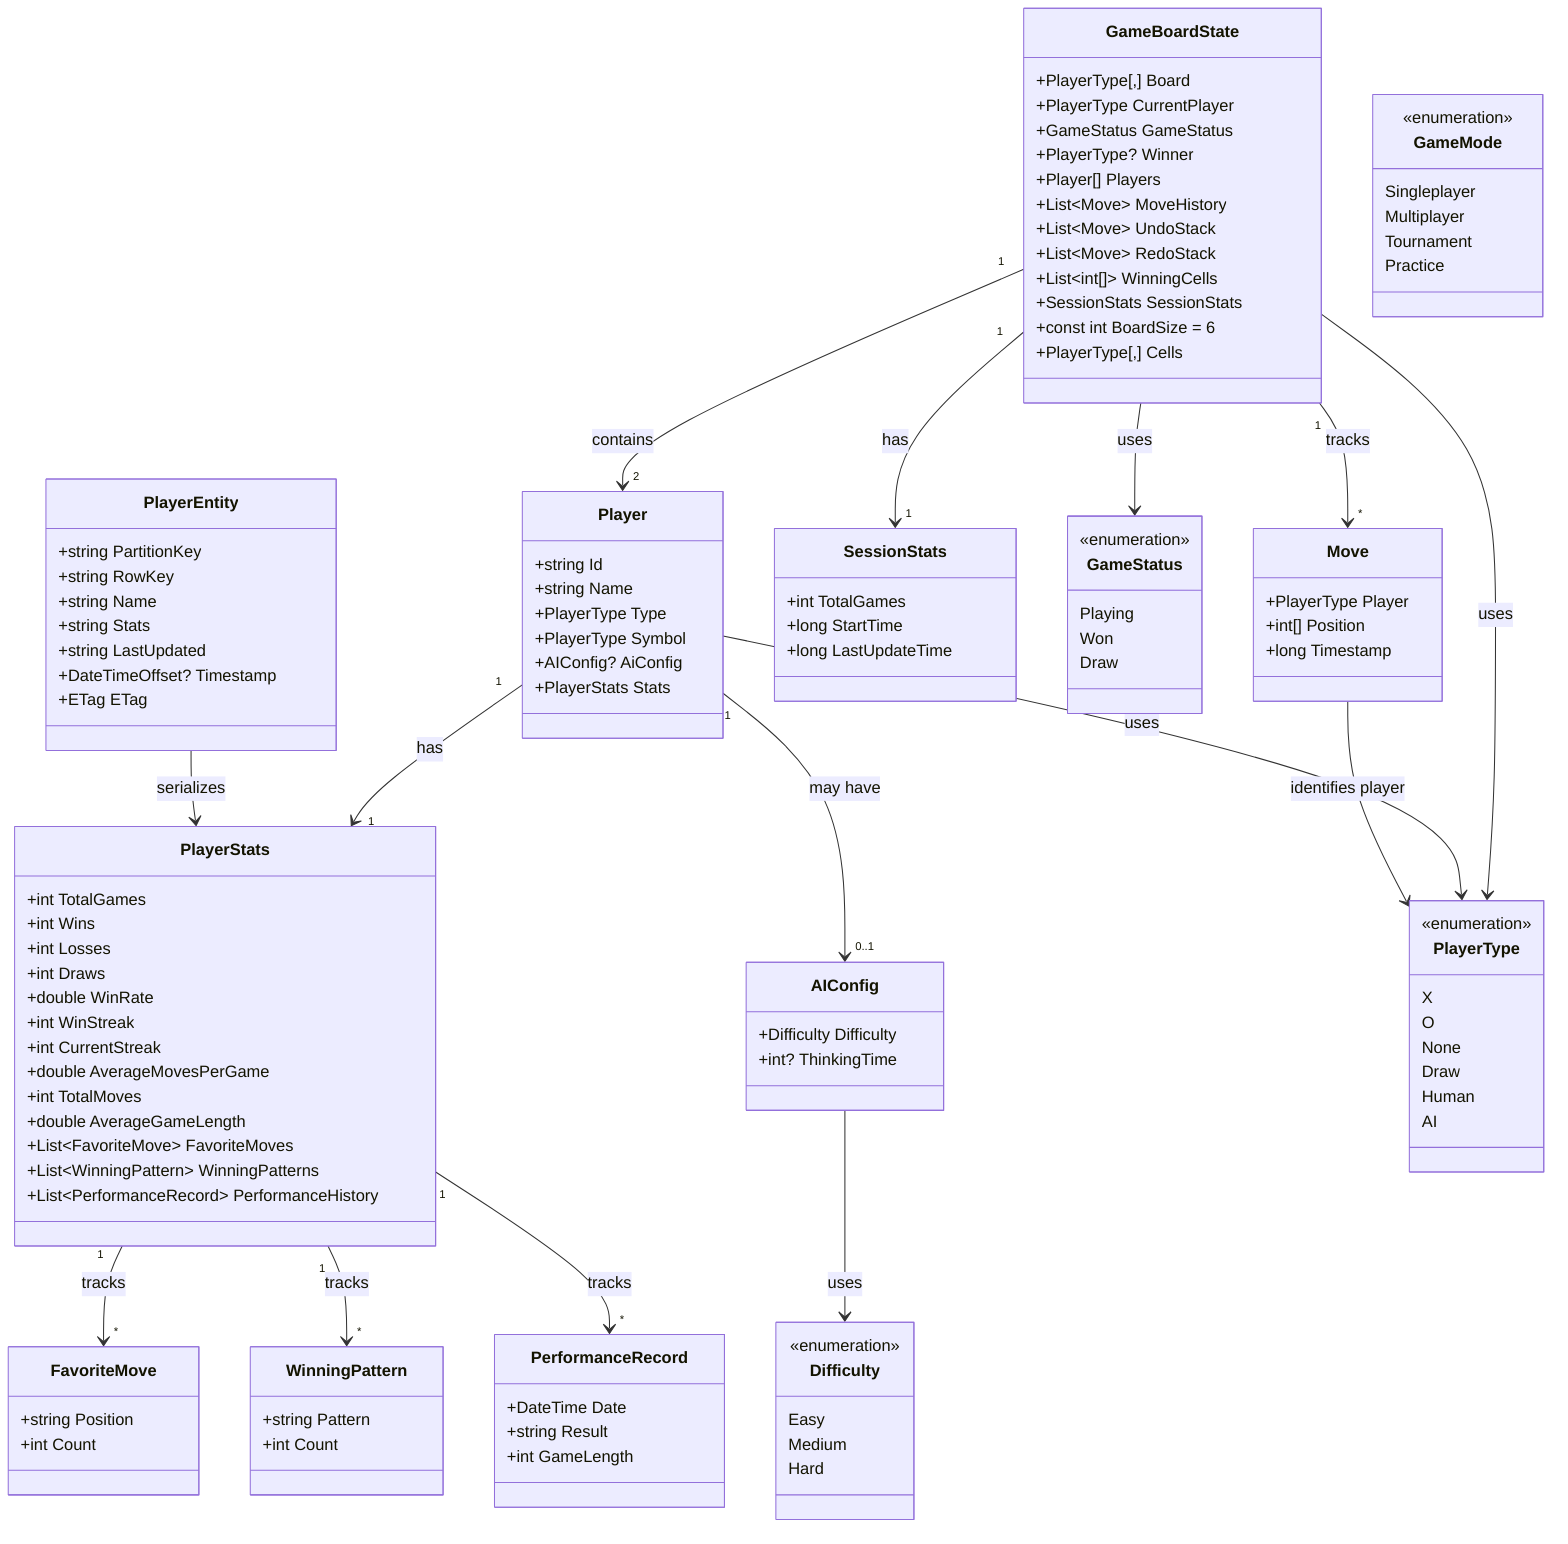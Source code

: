 classDiagram
    class GameBoardState {
        +PlayerType[,] Board
        +PlayerType CurrentPlayer
        +GameStatus GameStatus
        +PlayerType? Winner
        +Player[] Players
        +List~Move~ MoveHistory
        +List~Move~ UndoStack
        +List~Move~ RedoStack
        +List~int[]~ WinningCells
        +SessionStats SessionStats
        +const int BoardSize = 6
        +PlayerType[,] Cells
    }
    
    class Player {
        +string Id
        +string Name
        +PlayerType Type
        +PlayerType Symbol
        +AIConfig? AiConfig
        +PlayerStats Stats
    }
    
    class Move {
        +PlayerType Player
        +int[] Position
        +long Timestamp
    }
    
    class PlayerStats {
        +int TotalGames
        +int Wins
        +int Losses
        +int Draws
        +double WinRate
        +int WinStreak
        +int CurrentStreak
        +double AverageMovesPerGame
        +int TotalMoves
        +double AverageGameLength
        +List~FavoriteMove~ FavoriteMoves
        +List~WinningPattern~ WinningPatterns
        +List~PerformanceRecord~ PerformanceHistory
    }
    
    class FavoriteMove {
        +string Position
        +int Count
    }
    
    class WinningPattern {
        +string Pattern
        +int Count
    }
    
    class PerformanceRecord {
        +DateTime Date
        +string Result
        +int GameLength
    }
    
    class AIConfig {
        +Difficulty Difficulty
        +int? ThinkingTime
    }
    
    class SessionStats {
        +int TotalGames
        +long StartTime
        +long LastUpdateTime
    }
    
    class GameStatus {
        <<enumeration>>
        Playing
        Won
        Draw
    }
    
    class PlayerType {
        <<enumeration>>
        X
        O
        None
        Draw
        Human
        AI
    }
    
    class Difficulty {
        <<enumeration>>
        Easy
        Medium
        Hard
    }
    
    class GameMode {
        <<enumeration>>
        Singleplayer
        Multiplayer
        Tournament
        Practice
    }
    
    class PlayerEntity {
        +string PartitionKey
        +string RowKey
        +string Name
        +string Stats
        +string LastUpdated
        +DateTimeOffset? Timestamp
        +ETag ETag
    }
    
    %% Relationships
    GameBoardState "1" --> "2" Player : contains
    GameBoardState "1" --> "*" Move : tracks
    GameBoardState "1" --> "1" SessionStats : has
    GameBoardState --> GameStatus : uses
    GameBoardState --> PlayerType : uses
    
    Player "1" --> "1" PlayerStats : has
    Player --> PlayerType : uses
    Player "1" --> "0..1" AIConfig : may have
    
    Move --> PlayerType : identifies player
    
    PlayerStats "1" --> "*" FavoriteMove : tracks
    PlayerStats "1" --> "*" WinningPattern : tracks
    PlayerStats "1" --> "*" PerformanceRecord : tracks
    
    AIConfig --> Difficulty : uses
    
    PlayerEntity --> PlayerStats : serializes